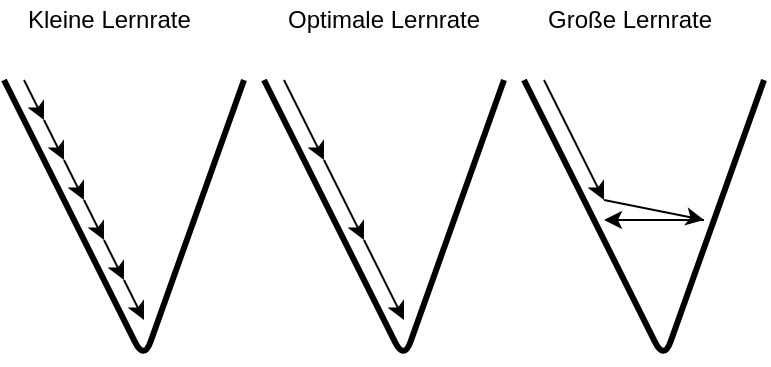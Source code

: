<mxfile version="12.0.0" type="device" pages="1"><diagram id="ayMeCqXLFUtNc2hK3Py4" name="Page-1"><mxGraphModel dx="670" dy="427" grid="1" gridSize="10" guides="1" tooltips="1" connect="1" arrows="1" fold="1" page="1" pageScale="1" pageWidth="827" pageHeight="1169" math="0" shadow="0"><root><mxCell id="0"/><mxCell id="1" parent="0"/><mxCell id="oaxzjWIxYPXe-3rkpHdX-3" value="Optimale Lernrate" style="text;html=1;resizable=0;points=[];autosize=1;align=left;verticalAlign=top;spacingTop=-4;" parent="1" vertex="1"><mxGeometry x="260" y="240" width="110" height="20" as="geometry"/></mxCell><mxCell id="oaxzjWIxYPXe-3rkpHdX-4" value="Große Lernrate" style="text;html=1;resizable=0;points=[];autosize=1;align=left;verticalAlign=top;spacingTop=-4;" parent="1" vertex="1"><mxGeometry x="390" y="240" width="100" height="20" as="geometry"/></mxCell><mxCell id="MynwMiZ5Mn3Zlx_SUlz4-1" value="" style="endArrow=none;html=1;strokeWidth=3;" edge="1" parent="1"><mxGeometry width="50" height="50" relative="1" as="geometry"><mxPoint x="120" y="280" as="sourcePoint"/><mxPoint x="240" y="280" as="targetPoint"/><Array as="points"><mxPoint x="190" y="420"/></Array></mxGeometry></mxCell><mxCell id="MynwMiZ5Mn3Zlx_SUlz4-2" value="" style="endArrow=classic;html=1;" edge="1" parent="1"><mxGeometry width="50" height="50" relative="1" as="geometry"><mxPoint x="130" y="280" as="sourcePoint"/><mxPoint x="140" y="300" as="targetPoint"/></mxGeometry></mxCell><mxCell id="MynwMiZ5Mn3Zlx_SUlz4-3" value="" style="endArrow=classic;html=1;" edge="1" parent="1"><mxGeometry width="50" height="50" relative="1" as="geometry"><mxPoint x="140" y="300" as="sourcePoint"/><mxPoint x="150" y="320" as="targetPoint"/></mxGeometry></mxCell><mxCell id="MynwMiZ5Mn3Zlx_SUlz4-4" value="" style="endArrow=classic;html=1;" edge="1" parent="1"><mxGeometry width="50" height="50" relative="1" as="geometry"><mxPoint x="150" y="320" as="sourcePoint"/><mxPoint x="160" y="340" as="targetPoint"/></mxGeometry></mxCell><mxCell id="MynwMiZ5Mn3Zlx_SUlz4-5" value="Kleine Lernrate" style="text;html=1;resizable=0;points=[];autosize=1;align=left;verticalAlign=top;spacingTop=-4;" vertex="1" parent="1"><mxGeometry x="130" y="240" width="100" height="20" as="geometry"/></mxCell><mxCell id="MynwMiZ5Mn3Zlx_SUlz4-6" value="" style="endArrow=classic;html=1;" edge="1" parent="1"><mxGeometry width="50" height="50" relative="1" as="geometry"><mxPoint x="160" y="340" as="sourcePoint"/><mxPoint x="170" y="360" as="targetPoint"/></mxGeometry></mxCell><mxCell id="MynwMiZ5Mn3Zlx_SUlz4-7" value="" style="endArrow=classic;html=1;" edge="1" parent="1"><mxGeometry width="50" height="50" relative="1" as="geometry"><mxPoint x="170" y="360" as="sourcePoint"/><mxPoint x="180" y="380" as="targetPoint"/></mxGeometry></mxCell><mxCell id="MynwMiZ5Mn3Zlx_SUlz4-8" value="" style="endArrow=classic;html=1;" edge="1" parent="1"><mxGeometry width="50" height="50" relative="1" as="geometry"><mxPoint x="180" y="380" as="sourcePoint"/><mxPoint x="190" y="400" as="targetPoint"/></mxGeometry></mxCell><mxCell id="MynwMiZ5Mn3Zlx_SUlz4-9" value="" style="endArrow=none;html=1;strokeWidth=3;" edge="1" parent="1"><mxGeometry width="50" height="50" relative="1" as="geometry"><mxPoint x="250" y="280" as="sourcePoint"/><mxPoint x="370" y="280" as="targetPoint"/><Array as="points"><mxPoint x="320" y="420"/></Array></mxGeometry></mxCell><mxCell id="MynwMiZ5Mn3Zlx_SUlz4-11" value="" style="endArrow=classic;html=1;" edge="1" parent="1"><mxGeometry width="50" height="50" relative="1" as="geometry"><mxPoint x="260" y="280" as="sourcePoint"/><mxPoint x="280" y="320" as="targetPoint"/></mxGeometry></mxCell><mxCell id="MynwMiZ5Mn3Zlx_SUlz4-12" value="" style="endArrow=classic;html=1;" edge="1" parent="1"><mxGeometry width="50" height="50" relative="1" as="geometry"><mxPoint x="280" y="320" as="sourcePoint"/><mxPoint x="300" y="360" as="targetPoint"/></mxGeometry></mxCell><mxCell id="MynwMiZ5Mn3Zlx_SUlz4-13" value="" style="endArrow=classic;html=1;" edge="1" parent="1"><mxGeometry width="50" height="50" relative="1" as="geometry"><mxPoint x="300" y="360" as="sourcePoint"/><mxPoint x="320" y="400" as="targetPoint"/></mxGeometry></mxCell><mxCell id="MynwMiZ5Mn3Zlx_SUlz4-17" value="" style="endArrow=none;html=1;strokeWidth=3;" edge="1" parent="1"><mxGeometry width="50" height="50" relative="1" as="geometry"><mxPoint x="380" y="280" as="sourcePoint"/><mxPoint x="500" y="280" as="targetPoint"/><Array as="points"><mxPoint x="450" y="420"/></Array></mxGeometry></mxCell><mxCell id="MynwMiZ5Mn3Zlx_SUlz4-18" value="" style="endArrow=classic;html=1;" edge="1" parent="1"><mxGeometry width="50" height="50" relative="1" as="geometry"><mxPoint x="390" y="280" as="sourcePoint"/><mxPoint x="420" y="340" as="targetPoint"/></mxGeometry></mxCell><mxCell id="MynwMiZ5Mn3Zlx_SUlz4-20" value="" style="endArrow=classic;html=1;" edge="1" parent="1"><mxGeometry width="50" height="50" relative="1" as="geometry"><mxPoint x="420" y="340" as="sourcePoint"/><mxPoint x="470" y="350" as="targetPoint"/></mxGeometry></mxCell><mxCell id="MynwMiZ5Mn3Zlx_SUlz4-25" value="" style="endArrow=classic;html=1;" edge="1" parent="1"><mxGeometry width="50" height="50" relative="1" as="geometry"><mxPoint x="470" y="350" as="sourcePoint"/><mxPoint x="420" y="350" as="targetPoint"/></mxGeometry></mxCell></root></mxGraphModel></diagram></mxfile>